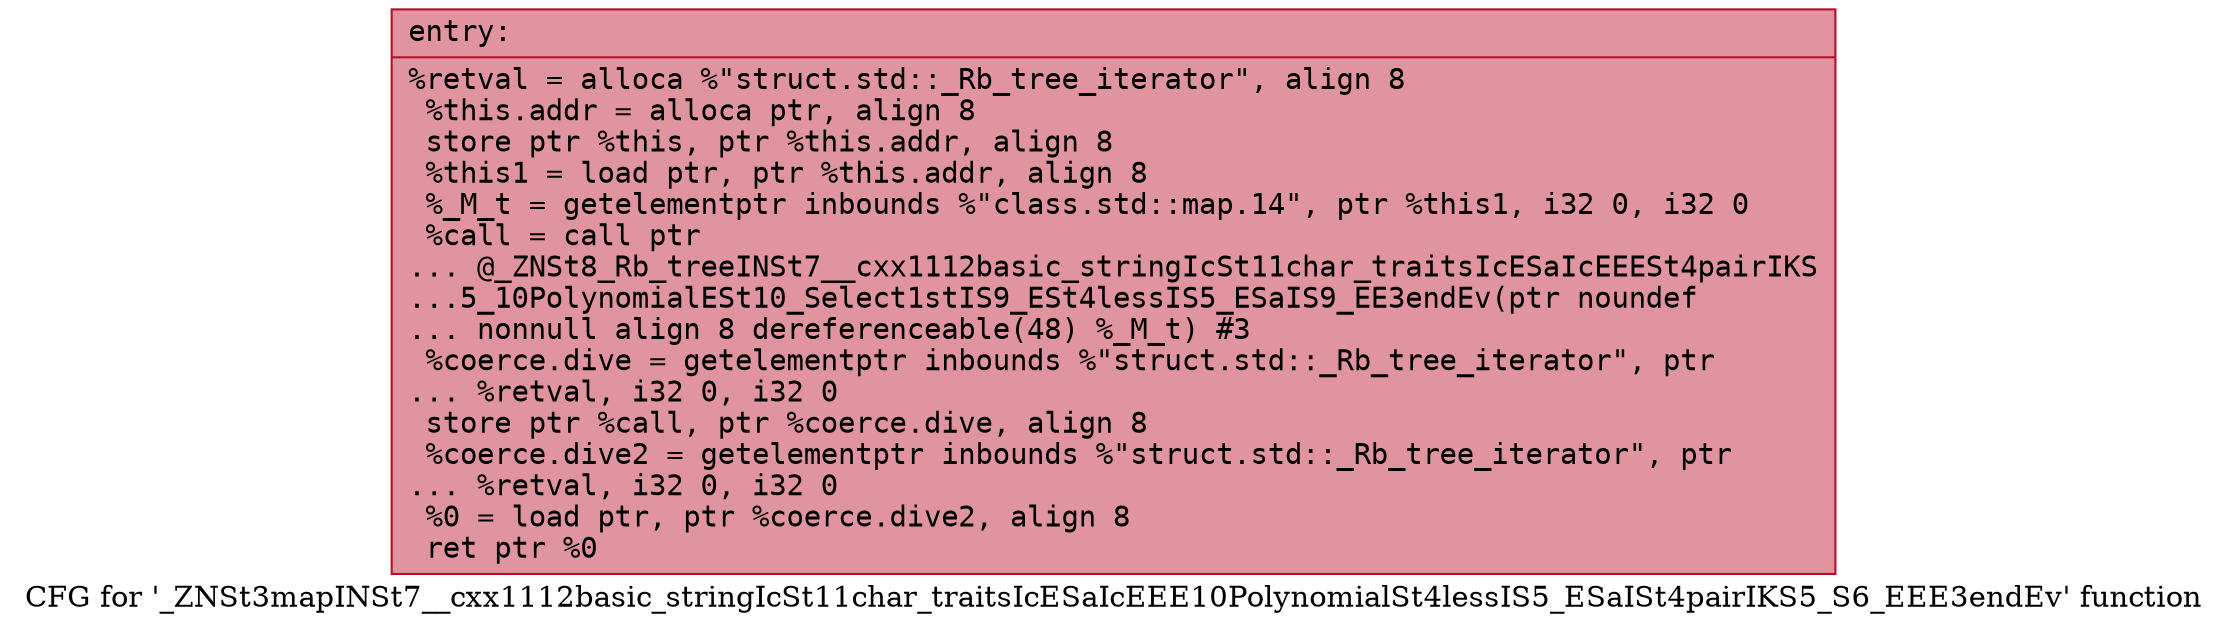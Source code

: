 digraph "CFG for '_ZNSt3mapINSt7__cxx1112basic_stringIcSt11char_traitsIcESaIcEEE10PolynomialSt4lessIS5_ESaISt4pairIKS5_S6_EEE3endEv' function" {
	label="CFG for '_ZNSt3mapINSt7__cxx1112basic_stringIcSt11char_traitsIcESaIcEEE10PolynomialSt4lessIS5_ESaISt4pairIKS5_S6_EEE3endEv' function";

	Node0x55dab4766670 [shape=record,color="#b70d28ff", style=filled, fillcolor="#b70d2870" fontname="Courier",label="{entry:\l|  %retval = alloca %\"struct.std::_Rb_tree_iterator\", align 8\l  %this.addr = alloca ptr, align 8\l  store ptr %this, ptr %this.addr, align 8\l  %this1 = load ptr, ptr %this.addr, align 8\l  %_M_t = getelementptr inbounds %\"class.std::map.14\", ptr %this1, i32 0, i32 0\l  %call = call ptr\l... @_ZNSt8_Rb_treeINSt7__cxx1112basic_stringIcSt11char_traitsIcESaIcEEESt4pairIKS\l...5_10PolynomialESt10_Select1stIS9_ESt4lessIS5_ESaIS9_EE3endEv(ptr noundef\l... nonnull align 8 dereferenceable(48) %_M_t) #3\l  %coerce.dive = getelementptr inbounds %\"struct.std::_Rb_tree_iterator\", ptr\l... %retval, i32 0, i32 0\l  store ptr %call, ptr %coerce.dive, align 8\l  %coerce.dive2 = getelementptr inbounds %\"struct.std::_Rb_tree_iterator\", ptr\l... %retval, i32 0, i32 0\l  %0 = load ptr, ptr %coerce.dive2, align 8\l  ret ptr %0\l}"];
}

